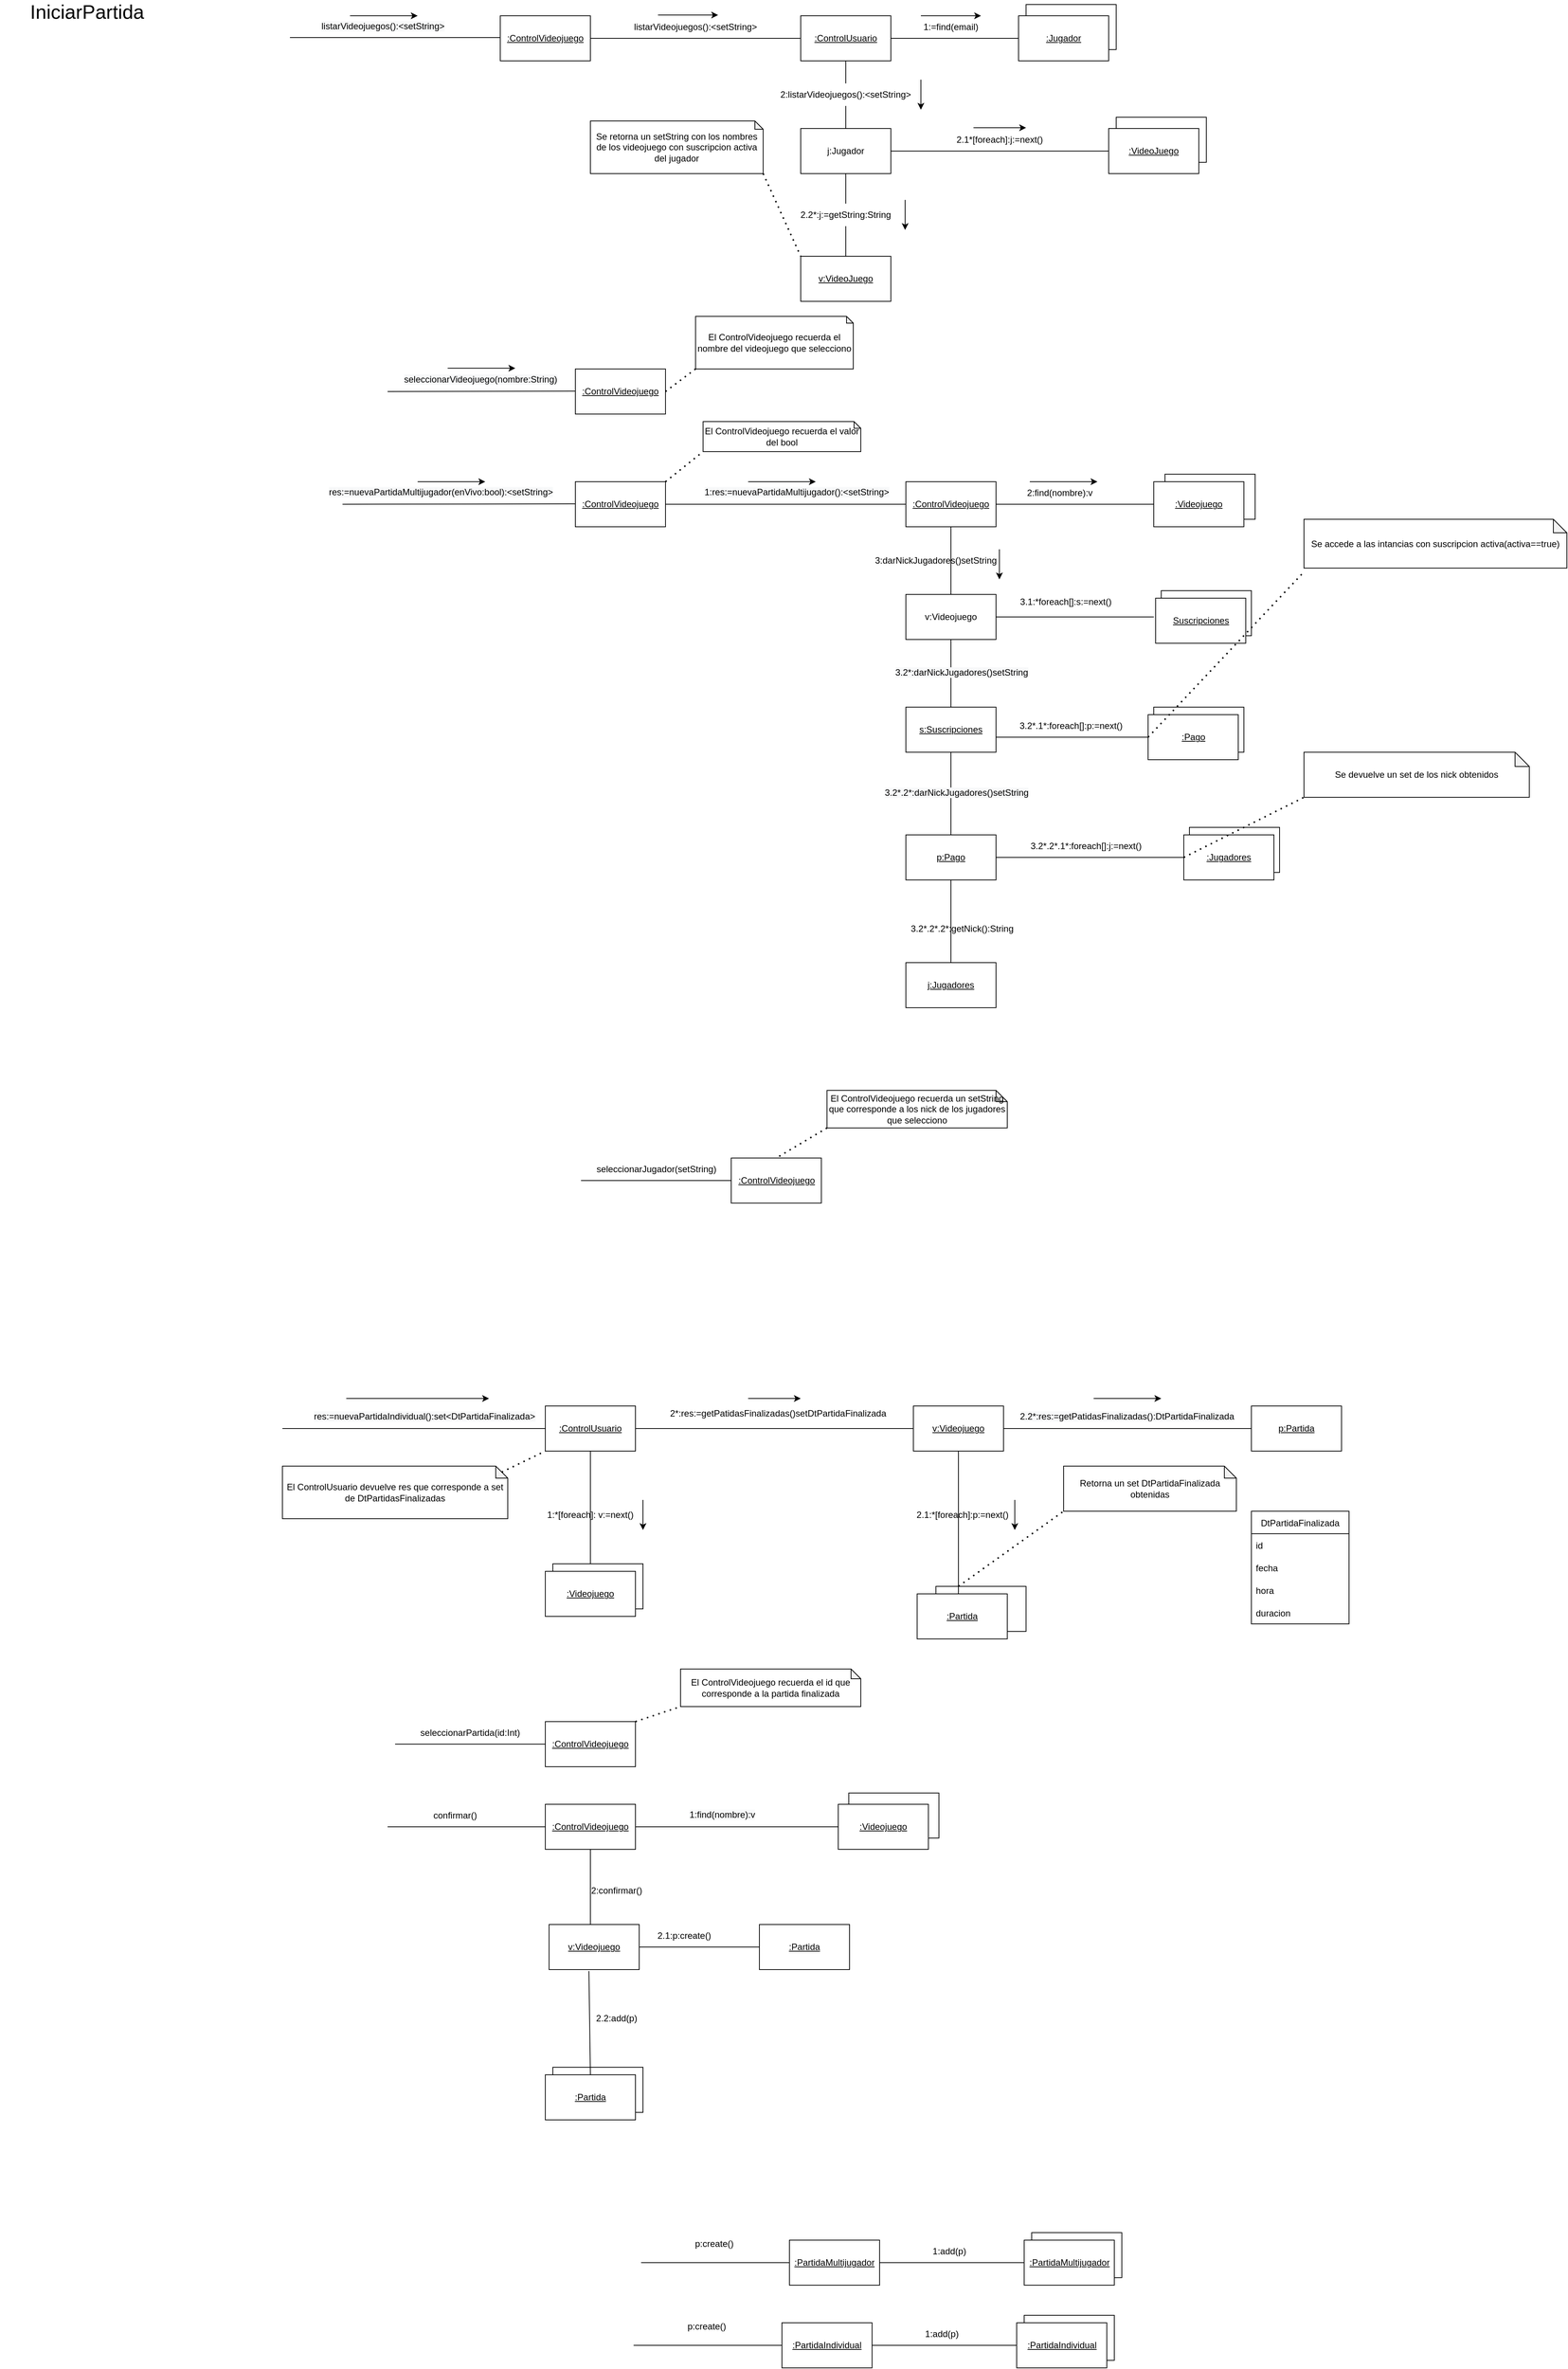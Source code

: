 <mxfile version="18.0.1" type="device"><diagram id="OtfDoVb4GbGmBOMdLBWS" name="Página-1"><mxGraphModel dx="1695" dy="545" grid="1" gridSize="10" guides="1" tooltips="1" connect="1" arrows="1" fold="1" page="1" pageScale="1" pageWidth="827" pageHeight="1169" math="0" shadow="0"><root><mxCell id="0"/><mxCell id="1" parent="0"/><mxCell id="mD3LH7rzBi5h8LY1vuVC-210" value="&lt;u&gt;Videojuego&lt;/u&gt;" style="rounded=0;whiteSpace=wrap;html=1;fontSize=12;" vertex="1" parent="1"><mxGeometry x="354" y="2405" width="120" height="60" as="geometry"/></mxCell><mxCell id="mD3LH7rzBi5h8LY1vuVC-167" value="" style="rounded=0;whiteSpace=wrap;html=1;fontSize=12;" vertex="1" parent="1"><mxGeometry x="770" y="805" width="120" height="60" as="geometry"/></mxCell><mxCell id="mD3LH7rzBi5h8LY1vuVC-164" value="&lt;u&gt;:Jugador&lt;/u&gt;" style="rounded=0;whiteSpace=wrap;html=1;" vertex="1" parent="1"><mxGeometry x="775" y="650" width="120" height="60" as="geometry"/></mxCell><mxCell id="mD3LH7rzBi5h8LY1vuVC-156" value="" style="rounded=0;whiteSpace=wrap;html=1;fontSize=12;" vertex="1" parent="1"><mxGeometry x="597.5" y="2990" width="120" height="60" as="geometry"/></mxCell><mxCell id="mD3LH7rzBi5h8LY1vuVC-147" value="" style="rounded=0;whiteSpace=wrap;html=1;fontSize=12;" vertex="1" parent="1"><mxGeometry x="-40" y="2770" width="120" height="60" as="geometry"/></mxCell><mxCell id="mD3LH7rzBi5h8LY1vuVC-105" value="" style="endArrow=none;html=1;rounded=0;fontSize=12;entryX=0.5;entryY=1;entryDx=0;entryDy=0;exitX=0.5;exitY=0;exitDx=0;exitDy=0;" edge="1" parent="1" source="mD3LH7rzBi5h8LY1vuVC-91"><mxGeometry width="50" height="50" relative="1" as="geometry"><mxPoint x="310" y="2110" as="sourcePoint"/><mxPoint x="10" y="1950" as="targetPoint"/></mxGeometry></mxCell><mxCell id="mD3LH7rzBi5h8LY1vuVC-104" value="" style="rounded=0;whiteSpace=wrap;html=1;fontSize=26;" vertex="1" parent="1"><mxGeometry x="-40" y="2100" width="120" height="60" as="geometry"/></mxCell><mxCell id="mD3LH7rzBi5h8LY1vuVC-97" value="" style="rounded=0;whiteSpace=wrap;html=1;fontSize=26;" vertex="1" parent="1"><mxGeometry x="470" y="2130" width="120" height="60" as="geometry"/></mxCell><mxCell id="mD3LH7rzBi5h8LY1vuVC-19" value="" style="rounded=0;whiteSpace=wrap;html=1;" vertex="1" parent="1"><mxGeometry x="710" y="175" width="120" height="60" as="geometry"/></mxCell><mxCell id="mD3LH7rzBi5h8LY1vuVC-1" value="&lt;u&gt;:ControlUsuario&lt;/u&gt;" style="rounded=0;whiteSpace=wrap;html=1;" vertex="1" parent="1"><mxGeometry x="290" y="40" width="120" height="60" as="geometry"/></mxCell><mxCell id="mD3LH7rzBi5h8LY1vuVC-2" value="" style="endArrow=none;html=1;rounded=0;entryX=0;entryY=0.5;entryDx=0;entryDy=0;" edge="1" parent="1" target="mD3LH7rzBi5h8LY1vuVC-1"><mxGeometry width="50" height="50" relative="1" as="geometry"><mxPoint x="10" y="70" as="sourcePoint"/><mxPoint x="390" y="160" as="targetPoint"/></mxGeometry></mxCell><mxCell id="mD3LH7rzBi5h8LY1vuVC-3" value="listarVideojuegos():&amp;lt;setString&amp;gt;" style="text;html=1;strokeColor=none;fillColor=none;align=center;verticalAlign=middle;whiteSpace=wrap;rounded=0;" vertex="1" parent="1"><mxGeometry x="20" y="40" width="260" height="30" as="geometry"/></mxCell><mxCell id="mD3LH7rzBi5h8LY1vuVC-4" value="" style="rounded=0;whiteSpace=wrap;html=1;" vertex="1" parent="1"><mxGeometry x="590" y="25" width="120" height="60" as="geometry"/></mxCell><mxCell id="mD3LH7rzBi5h8LY1vuVC-5" value="&lt;u&gt;:Jugador&lt;/u&gt;" style="rounded=0;whiteSpace=wrap;html=1;" vertex="1" parent="1"><mxGeometry x="580" y="40" width="120" height="60" as="geometry"/></mxCell><mxCell id="mD3LH7rzBi5h8LY1vuVC-6" value="" style="endArrow=none;html=1;rounded=0;entryX=0;entryY=0.5;entryDx=0;entryDy=0;exitX=1;exitY=0.5;exitDx=0;exitDy=0;" edge="1" parent="1" source="mD3LH7rzBi5h8LY1vuVC-1" target="mD3LH7rzBi5h8LY1vuVC-5"><mxGeometry width="50" height="50" relative="1" as="geometry"><mxPoint x="490" y="200" as="sourcePoint"/><mxPoint x="540" y="150" as="targetPoint"/></mxGeometry></mxCell><mxCell id="mD3LH7rzBi5h8LY1vuVC-7" value="1:=find(email)" style="text;html=1;strokeColor=none;fillColor=none;align=center;verticalAlign=middle;whiteSpace=wrap;rounded=0;" vertex="1" parent="1"><mxGeometry x="460" y="40" width="60" height="30" as="geometry"/></mxCell><mxCell id="mD3LH7rzBi5h8LY1vuVC-9" value="j:Jugador" style="rounded=0;whiteSpace=wrap;html=1;" vertex="1" parent="1"><mxGeometry x="290" y="190" width="120" height="60" as="geometry"/></mxCell><mxCell id="mD3LH7rzBi5h8LY1vuVC-11" value="&lt;u&gt;:VideoJuego&lt;/u&gt;" style="rounded=0;whiteSpace=wrap;html=1;" vertex="1" parent="1"><mxGeometry x="700" y="190" width="120" height="60" as="geometry"/></mxCell><mxCell id="mD3LH7rzBi5h8LY1vuVC-12" value="&lt;u&gt;v:VideoJuego&lt;/u&gt;" style="rounded=0;whiteSpace=wrap;html=1;" vertex="1" parent="1"><mxGeometry x="290" y="360" width="120" height="60" as="geometry"/></mxCell><mxCell id="mD3LH7rzBi5h8LY1vuVC-13" value="" style="endArrow=none;html=1;rounded=0;entryX=0.5;entryY=1;entryDx=0;entryDy=0;startArrow=none;" edge="1" parent="1" source="mD3LH7rzBi5h8LY1vuVC-14" target="mD3LH7rzBi5h8LY1vuVC-1"><mxGeometry width="50" height="50" relative="1" as="geometry"><mxPoint x="490" y="300" as="sourcePoint"/><mxPoint x="540" y="250" as="targetPoint"/></mxGeometry></mxCell><mxCell id="mD3LH7rzBi5h8LY1vuVC-14" value="2:listarVideojuegos():&amp;lt;setString&amp;gt;" style="text;html=1;strokeColor=none;fillColor=none;align=center;verticalAlign=middle;whiteSpace=wrap;rounded=0;" vertex="1" parent="1"><mxGeometry x="235" y="130" width="230" height="30" as="geometry"/></mxCell><mxCell id="mD3LH7rzBi5h8LY1vuVC-15" value="" style="endArrow=none;html=1;rounded=0;entryX=0.5;entryY=1;entryDx=0;entryDy=0;" edge="1" parent="1" source="mD3LH7rzBi5h8LY1vuVC-9" target="mD3LH7rzBi5h8LY1vuVC-14"><mxGeometry width="50" height="50" relative="1" as="geometry"><mxPoint x="350" y="190" as="sourcePoint"/><mxPoint x="350" y="100" as="targetPoint"/></mxGeometry></mxCell><mxCell id="mD3LH7rzBi5h8LY1vuVC-17" value="" style="endArrow=none;html=1;rounded=0;entryX=0;entryY=0.5;entryDx=0;entryDy=0;exitX=1;exitY=0.5;exitDx=0;exitDy=0;" edge="1" parent="1" source="mD3LH7rzBi5h8LY1vuVC-9" target="mD3LH7rzBi5h8LY1vuVC-11"><mxGeometry width="50" height="50" relative="1" as="geometry"><mxPoint x="490" y="390" as="sourcePoint"/><mxPoint x="540" y="340" as="targetPoint"/></mxGeometry></mxCell><mxCell id="mD3LH7rzBi5h8LY1vuVC-18" value="2.1*[foreach]:j:=next()" style="text;html=1;strokeColor=none;fillColor=none;align=center;verticalAlign=middle;whiteSpace=wrap;rounded=0;" vertex="1" parent="1"><mxGeometry x="470" y="190" width="170" height="30" as="geometry"/></mxCell><mxCell id="mD3LH7rzBi5h8LY1vuVC-20" value="" style="endArrow=none;html=1;rounded=0;entryX=0.5;entryY=1;entryDx=0;entryDy=0;exitX=0.5;exitY=0;exitDx=0;exitDy=0;startArrow=none;" edge="1" parent="1" source="mD3LH7rzBi5h8LY1vuVC-27" target="mD3LH7rzBi5h8LY1vuVC-9"><mxGeometry width="50" height="50" relative="1" as="geometry"><mxPoint x="490" y="290" as="sourcePoint"/><mxPoint x="540" y="240" as="targetPoint"/></mxGeometry></mxCell><mxCell id="mD3LH7rzBi5h8LY1vuVC-22" value="&lt;u&gt;:ControlVideojuego&lt;/u&gt;" style="rounded=0;whiteSpace=wrap;html=1;" vertex="1" parent="1"><mxGeometry x="-110" y="40" width="120" height="60" as="geometry"/></mxCell><mxCell id="mD3LH7rzBi5h8LY1vuVC-23" value="" style="endArrow=none;html=1;rounded=0;entryX=0;entryY=0.5;entryDx=0;entryDy=0;" edge="1" parent="1"><mxGeometry width="50" height="50" relative="1" as="geometry"><mxPoint x="-390" y="69" as="sourcePoint"/><mxPoint x="-110" y="69" as="targetPoint"/></mxGeometry></mxCell><mxCell id="mD3LH7rzBi5h8LY1vuVC-26" value="&lt;span style=&quot;color: rgb(0, 0, 0); font-family: Helvetica; font-size: 12px; font-style: normal; font-variant-ligatures: normal; font-variant-caps: normal; font-weight: 400; letter-spacing: normal; orphans: 2; text-align: center; text-indent: 0px; text-transform: none; widows: 2; word-spacing: 0px; -webkit-text-stroke-width: 0px; background-color: rgb(248, 249, 250); text-decoration-thickness: initial; text-decoration-style: initial; text-decoration-color: initial; float: none; display: inline !important;&quot;&gt;listarVideojuegos():&amp;lt;setString&amp;gt;&lt;/span&gt;" style="text;whiteSpace=wrap;html=1;" vertex="1" parent="1"><mxGeometry x="-350" y="40" width="190" height="30" as="geometry"/></mxCell><mxCell id="mD3LH7rzBi5h8LY1vuVC-27" value="2.2*:j:=getString:String" style="text;html=1;strokeColor=none;fillColor=none;align=center;verticalAlign=middle;whiteSpace=wrap;rounded=0;" vertex="1" parent="1"><mxGeometry x="320" y="290" width="60" height="30" as="geometry"/></mxCell><mxCell id="mD3LH7rzBi5h8LY1vuVC-29" value="" style="endArrow=none;html=1;rounded=0;entryX=0.5;entryY=1;entryDx=0;entryDy=0;exitX=0.5;exitY=0;exitDx=0;exitDy=0;" edge="1" parent="1" source="mD3LH7rzBi5h8LY1vuVC-12" target="mD3LH7rzBi5h8LY1vuVC-27"><mxGeometry width="50" height="50" relative="1" as="geometry"><mxPoint x="350" y="360" as="sourcePoint"/><mxPoint x="350" y="250" as="targetPoint"/></mxGeometry></mxCell><mxCell id="mD3LH7rzBi5h8LY1vuVC-31" value="&lt;u&gt;:ControlVideojuego&lt;/u&gt;" style="rounded=0;whiteSpace=wrap;html=1;" vertex="1" parent="1"><mxGeometry x="-10" y="510" width="120" height="60" as="geometry"/></mxCell><mxCell id="mD3LH7rzBi5h8LY1vuVC-33" value="" style="endArrow=none;html=1;rounded=0;" edge="1" parent="1"><mxGeometry width="50" height="50" relative="1" as="geometry"><mxPoint x="-260" y="540" as="sourcePoint"/><mxPoint x="-10" y="539.5" as="targetPoint"/></mxGeometry></mxCell><mxCell id="mD3LH7rzBi5h8LY1vuVC-35" value="&lt;span style=&quot;color: rgb(0, 0, 0); font-family: Helvetica; font-size: 12px; font-style: normal; font-variant-ligatures: normal; font-variant-caps: normal; font-weight: 400; letter-spacing: normal; orphans: 2; text-align: center; text-indent: 0px; text-transform: none; widows: 2; word-spacing: 0px; -webkit-text-stroke-width: 0px; background-color: rgb(248, 249, 250); text-decoration-thickness: initial; text-decoration-style: initial; text-decoration-color: initial; float: none; display: inline !important;&quot;&gt;seleccionarVideojuego(nombre:String)&lt;/span&gt;" style="text;whiteSpace=wrap;html=1;" vertex="1" parent="1"><mxGeometry x="-240" y="510" width="230" height="30" as="geometry"/></mxCell><mxCell id="mD3LH7rzBi5h8LY1vuVC-37" value="El ControlVideojuego recuerda el nombre del videojuego que selecciono" style="shape=note;whiteSpace=wrap;html=1;backgroundOutline=1;darkOpacity=0.05;size=9;" vertex="1" parent="1"><mxGeometry x="150" y="440" width="210" height="70" as="geometry"/></mxCell><mxCell id="mD3LH7rzBi5h8LY1vuVC-38" value="" style="endArrow=none;dashed=1;html=1;dashPattern=1 3;strokeWidth=2;rounded=0;entryX=0;entryY=1;entryDx=0;entryDy=0;entryPerimeter=0;exitX=1;exitY=0.5;exitDx=0;exitDy=0;" edge="1" parent="1" source="mD3LH7rzBi5h8LY1vuVC-31" target="mD3LH7rzBi5h8LY1vuVC-37"><mxGeometry width="50" height="50" relative="1" as="geometry"><mxPoint x="-30" y="420" as="sourcePoint"/><mxPoint x="20" y="370" as="targetPoint"/></mxGeometry></mxCell><mxCell id="mD3LH7rzBi5h8LY1vuVC-39" value="Se retorna un setString con los nombres de los videojuego con suscripcion activa del jugador" style="shape=note;whiteSpace=wrap;html=1;backgroundOutline=1;darkOpacity=0.05;size=11;" vertex="1" parent="1"><mxGeometry x="10" y="180" width="230" height="70" as="geometry"/></mxCell><mxCell id="mD3LH7rzBi5h8LY1vuVC-40" value="" style="endArrow=none;dashed=1;html=1;dashPattern=1 3;strokeWidth=2;rounded=0;entryX=0;entryY=0;entryDx=0;entryDy=0;exitX=1;exitY=1;exitDx=0;exitDy=0;exitPerimeter=0;" edge="1" parent="1" source="mD3LH7rzBi5h8LY1vuVC-39" target="mD3LH7rzBi5h8LY1vuVC-12"><mxGeometry width="50" height="50" relative="1" as="geometry"><mxPoint x="420" y="160" as="sourcePoint"/><mxPoint x="470" y="110" as="targetPoint"/></mxGeometry></mxCell><mxCell id="mD3LH7rzBi5h8LY1vuVC-41" value="&lt;u&gt;:ControlVideojuego&lt;/u&gt;" style="rounded=0;whiteSpace=wrap;html=1;" vertex="1" parent="1"><mxGeometry x="-10" y="660" width="120" height="60" as="geometry"/></mxCell><mxCell id="mD3LH7rzBi5h8LY1vuVC-42" value="" style="endArrow=none;html=1;rounded=0;" edge="1" parent="1"><mxGeometry width="50" height="50" relative="1" as="geometry"><mxPoint x="-320" y="690" as="sourcePoint"/><mxPoint x="-10" y="689.5" as="targetPoint"/></mxGeometry></mxCell><mxCell id="mD3LH7rzBi5h8LY1vuVC-43" value="&lt;span style=&quot;color: rgb(0, 0, 0); font-family: Helvetica; font-size: 12px; font-style: normal; font-variant-ligatures: normal; font-variant-caps: normal; font-weight: 400; letter-spacing: normal; orphans: 2; text-align: center; text-indent: 0px; text-transform: none; widows: 2; word-spacing: 0px; -webkit-text-stroke-width: 0px; background-color: rgb(248, 249, 250); text-decoration-thickness: initial; text-decoration-style: initial; text-decoration-color: initial; float: none; display: inline !important;&quot;&gt;res:=nuevaPartidaMultijugador(enVivo:bool):&amp;lt;setString&amp;gt;&lt;/span&gt;" style="text;whiteSpace=wrap;html=1;" vertex="1" parent="1"><mxGeometry x="-340" y="660" width="340" height="30" as="geometry"/></mxCell><mxCell id="mD3LH7rzBi5h8LY1vuVC-45" value="El ControlVideojuego recuerda el valor del bool" style="shape=note;whiteSpace=wrap;html=1;backgroundOutline=1;darkOpacity=0.05;size=9;" vertex="1" parent="1"><mxGeometry x="160" y="580" width="210" height="40" as="geometry"/></mxCell><mxCell id="mD3LH7rzBi5h8LY1vuVC-46" value="" style="endArrow=none;dashed=1;html=1;dashPattern=1 3;strokeWidth=2;rounded=0;exitX=1;exitY=0;exitDx=0;exitDy=0;entryX=0;entryY=1;entryDx=0;entryDy=0;entryPerimeter=0;" edge="1" parent="1" source="mD3LH7rzBi5h8LY1vuVC-41" target="mD3LH7rzBi5h8LY1vuVC-45"><mxGeometry width="50" height="50" relative="1" as="geometry"><mxPoint x="140" y="570" as="sourcePoint"/><mxPoint x="190" y="520" as="targetPoint"/></mxGeometry></mxCell><mxCell id="mD3LH7rzBi5h8LY1vuVC-47" value="&lt;u&gt;:ControlVideojuego&lt;/u&gt;" style="rounded=0;whiteSpace=wrap;html=1;" vertex="1" parent="1"><mxGeometry x="430" y="660" width="120" height="60" as="geometry"/></mxCell><mxCell id="mD3LH7rzBi5h8LY1vuVC-48" value="" style="endArrow=none;html=1;rounded=0;exitX=1;exitY=0.5;exitDx=0;exitDy=0;entryX=0;entryY=0.5;entryDx=0;entryDy=0;" edge="1" parent="1" source="mD3LH7rzBi5h8LY1vuVC-41" target="mD3LH7rzBi5h8LY1vuVC-47"><mxGeometry width="50" height="50" relative="1" as="geometry"><mxPoint x="240" y="770" as="sourcePoint"/><mxPoint x="290" y="720" as="targetPoint"/></mxGeometry></mxCell><mxCell id="mD3LH7rzBi5h8LY1vuVC-49" value="&lt;span style=&quot;color: rgb(0, 0, 0); font-family: Helvetica; font-size: 12px; font-style: normal; font-variant-ligatures: normal; font-variant-caps: normal; font-weight: 400; letter-spacing: normal; orphans: 2; text-align: center; text-indent: 0px; text-transform: none; widows: 2; word-spacing: 0px; -webkit-text-stroke-width: 0px; background-color: rgb(248, 249, 250); text-decoration-thickness: initial; text-decoration-style: initial; text-decoration-color: initial; float: none; display: inline !important;&quot;&gt;1:res:=nuevaPartidaMultijugador():&amp;lt;setString&amp;gt;&lt;/span&gt;" style="text;whiteSpace=wrap;html=1;" vertex="1" parent="1"><mxGeometry x="160" y="660" width="300" height="30" as="geometry"/></mxCell><mxCell id="mD3LH7rzBi5h8LY1vuVC-52" value="&lt;u&gt;:Videojuego&lt;/u&gt;" style="rounded=0;whiteSpace=wrap;html=1;" vertex="1" parent="1"><mxGeometry x="760" y="660" width="120" height="60" as="geometry"/></mxCell><mxCell id="mD3LH7rzBi5h8LY1vuVC-54" value="" style="endArrow=none;html=1;rounded=0;exitX=1;exitY=0.5;exitDx=0;exitDy=0;entryX=0;entryY=0.5;entryDx=0;entryDy=0;" edge="1" parent="1" source="mD3LH7rzBi5h8LY1vuVC-47" target="mD3LH7rzBi5h8LY1vuVC-52"><mxGeometry width="50" height="50" relative="1" as="geometry"><mxPoint x="600" y="470" as="sourcePoint"/><mxPoint x="650" y="420" as="targetPoint"/></mxGeometry></mxCell><mxCell id="mD3LH7rzBi5h8LY1vuVC-55" value="2:find(nombre):v" style="text;html=1;strokeColor=none;fillColor=none;align=center;verticalAlign=middle;whiteSpace=wrap;rounded=0;" vertex="1" parent="1"><mxGeometry x="570" y="660" width="130" height="30" as="geometry"/></mxCell><mxCell id="mD3LH7rzBi5h8LY1vuVC-69" value="" style="endArrow=classic;html=1;rounded=0;" edge="1" parent="1"><mxGeometry width="50" height="50" relative="1" as="geometry"><mxPoint x="450" y="40" as="sourcePoint"/><mxPoint x="530" y="40" as="targetPoint"/></mxGeometry></mxCell><mxCell id="mD3LH7rzBi5h8LY1vuVC-70" value="" style="endArrow=classic;html=1;rounded=0;" edge="1" parent="1"><mxGeometry width="50" height="50" relative="1" as="geometry"><mxPoint x="100" y="39" as="sourcePoint"/><mxPoint x="180" y="39" as="targetPoint"/></mxGeometry></mxCell><mxCell id="mD3LH7rzBi5h8LY1vuVC-73" value="" style="endArrow=classic;html=1;rounded=0;" edge="1" parent="1"><mxGeometry width="50" height="50" relative="1" as="geometry"><mxPoint x="520" y="189" as="sourcePoint"/><mxPoint x="590" y="189" as="targetPoint"/><Array as="points"><mxPoint x="560" y="189"/></Array></mxGeometry></mxCell><mxCell id="mD3LH7rzBi5h8LY1vuVC-74" value="" style="endArrow=classic;html=1;rounded=0;" edge="1" parent="1"><mxGeometry width="50" height="50" relative="1" as="geometry"><mxPoint x="450" y="125" as="sourcePoint"/><mxPoint x="450" y="165" as="targetPoint"/></mxGeometry></mxCell><mxCell id="mD3LH7rzBi5h8LY1vuVC-75" value="" style="endArrow=classic;html=1;rounded=0;" edge="1" parent="1"><mxGeometry width="50" height="50" relative="1" as="geometry"><mxPoint x="429" y="285" as="sourcePoint"/><mxPoint x="429" y="325" as="targetPoint"/></mxGeometry></mxCell><mxCell id="mD3LH7rzBi5h8LY1vuVC-76" value="" style="endArrow=classic;html=1;rounded=0;" edge="1" parent="1"><mxGeometry width="50" height="50" relative="1" as="geometry"><mxPoint x="-180" y="509" as="sourcePoint"/><mxPoint x="-90" y="509" as="targetPoint"/></mxGeometry></mxCell><mxCell id="mD3LH7rzBi5h8LY1vuVC-77" value="" style="endArrow=classic;html=1;rounded=0;" edge="1" parent="1"><mxGeometry width="50" height="50" relative="1" as="geometry"><mxPoint x="-310" y="40" as="sourcePoint"/><mxPoint x="-220" y="40" as="targetPoint"/></mxGeometry></mxCell><mxCell id="mD3LH7rzBi5h8LY1vuVC-78" value="" style="endArrow=classic;html=1;rounded=0;" edge="1" parent="1"><mxGeometry width="50" height="50" relative="1" as="geometry"><mxPoint x="-220" y="660" as="sourcePoint"/><mxPoint x="-130" y="660" as="targetPoint"/></mxGeometry></mxCell><mxCell id="mD3LH7rzBi5h8LY1vuVC-79" value="" style="endArrow=classic;html=1;rounded=0;" edge="1" parent="1"><mxGeometry width="50" height="50" relative="1" as="geometry"><mxPoint x="220" y="660" as="sourcePoint"/><mxPoint x="310" y="660" as="targetPoint"/></mxGeometry></mxCell><mxCell id="mD3LH7rzBi5h8LY1vuVC-80" value="" style="endArrow=classic;html=1;rounded=0;" edge="1" parent="1"><mxGeometry width="50" height="50" relative="1" as="geometry"><mxPoint x="595" y="660" as="sourcePoint"/><mxPoint x="685" y="660" as="targetPoint"/></mxGeometry></mxCell><mxCell id="mD3LH7rzBi5h8LY1vuVC-81" value="" style="endArrow=classic;html=1;rounded=0;" edge="1" parent="1"><mxGeometry width="50" height="50" relative="1" as="geometry"><mxPoint x="554.52" y="750" as="sourcePoint"/><mxPoint x="554.52" y="790" as="targetPoint"/></mxGeometry></mxCell><mxCell id="mD3LH7rzBi5h8LY1vuVC-83" value="&lt;u&gt;:ControlVideojuego&lt;/u&gt;" style="rounded=0;whiteSpace=wrap;html=1;" vertex="1" parent="1"><mxGeometry x="197.5" y="1560" width="120" height="60" as="geometry"/></mxCell><mxCell id="mD3LH7rzBi5h8LY1vuVC-84" value="" style="endArrow=none;html=1;rounded=0;entryX=0;entryY=0.5;entryDx=0;entryDy=0;" edge="1" parent="1" target="mD3LH7rzBi5h8LY1vuVC-83"><mxGeometry width="50" height="50" relative="1" as="geometry"><mxPoint x="-2.5" y="1590" as="sourcePoint"/><mxPoint x="257.5" y="1440" as="targetPoint"/></mxGeometry></mxCell><mxCell id="mD3LH7rzBi5h8LY1vuVC-85" value="seleccionarJugador(setString)" style="text;html=1;strokeColor=none;fillColor=none;align=center;verticalAlign=middle;whiteSpace=wrap;rounded=0;" vertex="1" parent="1"><mxGeometry x="67.5" y="1560" width="60" height="30" as="geometry"/></mxCell><mxCell id="mD3LH7rzBi5h8LY1vuVC-87" value="El ControlVideojuego recuerda un setString que corresponde a los nick de los jugadores que selecciono" style="shape=note;whiteSpace=wrap;html=1;backgroundOutline=1;darkOpacity=0.05;size=15;" vertex="1" parent="1"><mxGeometry x="325" y="1470" width="240" height="50" as="geometry"/></mxCell><mxCell id="mD3LH7rzBi5h8LY1vuVC-88" value="" style="endArrow=none;dashed=1;html=1;dashPattern=1 3;strokeWidth=2;rounded=0;exitX=0;exitY=1;exitDx=0;exitDy=0;exitPerimeter=0;entryX=0.5;entryY=0;entryDx=0;entryDy=0;" edge="1" parent="1" source="mD3LH7rzBi5h8LY1vuVC-87" target="mD3LH7rzBi5h8LY1vuVC-83"><mxGeometry width="50" height="50" relative="1" as="geometry"><mxPoint x="397.5" y="1470" as="sourcePoint"/><mxPoint x="447.5" y="1420" as="targetPoint"/></mxGeometry></mxCell><mxCell id="mD3LH7rzBi5h8LY1vuVC-89" value="&lt;blockquote style=&quot;margin: 0 0 0 40px; border: none; padding: 0px;&quot;&gt;&lt;font style=&quot;font-size: 26px;&quot;&gt;IniciarPartida&lt;/font&gt;&lt;/blockquote&gt;" style="text;html=1;strokeColor=none;fillColor=none;align=center;verticalAlign=middle;whiteSpace=wrap;rounded=0;" vertex="1" parent="1"><mxGeometry x="-710" y="20" width="60" height="30" as="geometry"/></mxCell><mxCell id="mD3LH7rzBi5h8LY1vuVC-91" value="&lt;u&gt;:Videojuego&lt;/u&gt;" style="rounded=0;whiteSpace=wrap;html=1;" vertex="1" parent="1"><mxGeometry x="-50" y="2110" width="120" height="60" as="geometry"/></mxCell><mxCell id="mD3LH7rzBi5h8LY1vuVC-92" value="&lt;u&gt;:ControlUsuario&lt;/u&gt;" style="rounded=0;whiteSpace=wrap;html=1;" vertex="1" parent="1"><mxGeometry x="-50" y="1890" width="120" height="60" as="geometry"/></mxCell><mxCell id="mD3LH7rzBi5h8LY1vuVC-94" value="&lt;u&gt;v:Videojuego&lt;/u&gt;" style="rounded=0;whiteSpace=wrap;html=1;" vertex="1" parent="1"><mxGeometry x="440" y="1890" width="120" height="60" as="geometry"/></mxCell><mxCell id="mD3LH7rzBi5h8LY1vuVC-95" value="&lt;u&gt;p:Partida&lt;/u&gt;" style="rounded=0;whiteSpace=wrap;html=1;" vertex="1" parent="1"><mxGeometry x="890" y="1890" width="120" height="60" as="geometry"/></mxCell><mxCell id="mD3LH7rzBi5h8LY1vuVC-96" value="&lt;u&gt;:Partida&lt;/u&gt;" style="rounded=0;whiteSpace=wrap;html=1;" vertex="1" parent="1"><mxGeometry x="445" y="2140" width="120" height="60" as="geometry"/></mxCell><mxCell id="mD3LH7rzBi5h8LY1vuVC-98" value="" style="endArrow=none;html=1;rounded=0;fontSize=26;entryX=0;entryY=0.5;entryDx=0;entryDy=0;" edge="1" parent="1" target="mD3LH7rzBi5h8LY1vuVC-94"><mxGeometry width="50" height="50" relative="1" as="geometry"><mxPoint x="70" y="1920" as="sourcePoint"/><mxPoint x="260" y="1920" as="targetPoint"/></mxGeometry></mxCell><mxCell id="mD3LH7rzBi5h8LY1vuVC-99" value="&lt;font style=&quot;font-size: 12px;&quot;&gt;2*:res:=getPatidasFinalizadas()setDtPartidaFinalizada&lt;/font&gt;" style="text;html=1;strokeColor=none;fillColor=none;align=center;verticalAlign=middle;whiteSpace=wrap;rounded=0;fontSize=26;" vertex="1" parent="1"><mxGeometry x="230" y="1880" width="60" height="30" as="geometry"/></mxCell><mxCell id="mD3LH7rzBi5h8LY1vuVC-102" value="" style="endArrow=none;html=1;rounded=0;fontSize=12;entryX=0;entryY=0.5;entryDx=0;entryDy=0;" edge="1" parent="1" source="mD3LH7rzBi5h8LY1vuVC-94" target="mD3LH7rzBi5h8LY1vuVC-95"><mxGeometry width="50" height="50" relative="1" as="geometry"><mxPoint x="640" y="2010" as="sourcePoint"/><mxPoint x="690" y="1960" as="targetPoint"/></mxGeometry></mxCell><mxCell id="mD3LH7rzBi5h8LY1vuVC-103" value="&lt;span style=&quot;color: rgb(0, 0, 0); font-family: Helvetica; font-size: 12px; font-style: normal; font-variant-ligatures: normal; font-variant-caps: normal; font-weight: 400; letter-spacing: normal; orphans: 2; text-align: center; text-indent: 0px; text-transform: none; widows: 2; word-spacing: 0px; -webkit-text-stroke-width: 0px; background-color: rgb(248, 249, 250); text-decoration-thickness: initial; text-decoration-style: initial; text-decoration-color: initial; float: none; display: inline !important;&quot;&gt;2.2*:res:=getPatidasFinalizadas():DtPartidaFinalizada&lt;/span&gt;" style="text;whiteSpace=wrap;html=1;fontSize=12;" vertex="1" parent="1"><mxGeometry x="580" y="1890" width="270" height="30" as="geometry"/></mxCell><mxCell id="mD3LH7rzBi5h8LY1vuVC-107" value="2.1:*[foreach]:p:=next()" style="text;html=1;strokeColor=none;fillColor=none;align=center;verticalAlign=middle;whiteSpace=wrap;rounded=0;fontSize=12;" vertex="1" parent="1"><mxGeometry x="432.5" y="2020" width="145" height="30" as="geometry"/></mxCell><mxCell id="mD3LH7rzBi5h8LY1vuVC-109" value="" style="endArrow=none;html=1;rounded=0;fontSize=12;entryX=0.5;entryY=1;entryDx=0;entryDy=0;" edge="1" parent="1" target="mD3LH7rzBi5h8LY1vuVC-94"><mxGeometry width="50" height="50" relative="1" as="geometry"><mxPoint x="500" y="2140" as="sourcePoint"/><mxPoint x="360" y="2060" as="targetPoint"/></mxGeometry></mxCell><mxCell id="mD3LH7rzBi5h8LY1vuVC-114" value="" style="endArrow=none;html=1;rounded=0;fontSize=12;entryX=0;entryY=0.5;entryDx=0;entryDy=0;" edge="1" parent="1" target="mD3LH7rzBi5h8LY1vuVC-92"><mxGeometry width="50" height="50" relative="1" as="geometry"><mxPoint x="-400" y="1920" as="sourcePoint"/><mxPoint x="-490" y="1950" as="targetPoint"/></mxGeometry></mxCell><mxCell id="mD3LH7rzBi5h8LY1vuVC-115" value="&lt;span style=&quot;color: rgb(0, 0, 0); font-family: Helvetica; font-size: 12px; font-style: normal; font-variant-ligatures: normal; font-variant-caps: normal; font-weight: 400; letter-spacing: normal; orphans: 2; text-align: center; text-indent: 0px; text-transform: none; widows: 2; word-spacing: 0px; -webkit-text-stroke-width: 0px; background-color: rgb(248, 249, 250); text-decoration-thickness: initial; text-decoration-style: initial; text-decoration-color: initial; float: none; display: inline !important;&quot;&gt;res:=nuevaPartidaIndividual():set&amp;lt;DtPartidaFinalizada&amp;gt;&lt;/span&gt;" style="text;whiteSpace=wrap;html=1;fontSize=12;" vertex="1" parent="1"><mxGeometry x="-360" y="1890" width="290" height="30" as="geometry"/></mxCell><mxCell id="mD3LH7rzBi5h8LY1vuVC-116" value="El ControlUsuario devuelve res que corresponde a set de DtPartidasFinalizadas" style="shape=note;whiteSpace=wrap;html=1;backgroundOutline=1;darkOpacity=0.05;fontSize=12;size=16;" vertex="1" parent="1"><mxGeometry x="-400" y="1970" width="300" height="70" as="geometry"/></mxCell><mxCell id="mD3LH7rzBi5h8LY1vuVC-117" value="DtPartidaFinalizada" style="swimlane;fontStyle=0;childLayout=stackLayout;horizontal=1;startSize=30;horizontalStack=0;resizeParent=1;resizeParentMax=0;resizeLast=0;collapsible=1;marginBottom=0;fontSize=12;" vertex="1" parent="1"><mxGeometry x="890" y="2030" width="130" height="150" as="geometry"/></mxCell><mxCell id="mD3LH7rzBi5h8LY1vuVC-118" value="id" style="text;strokeColor=none;fillColor=none;align=left;verticalAlign=middle;spacingLeft=4;spacingRight=4;overflow=hidden;points=[[0,0.5],[1,0.5]];portConstraint=eastwest;rotatable=0;fontSize=12;" vertex="1" parent="mD3LH7rzBi5h8LY1vuVC-117"><mxGeometry y="30" width="130" height="30" as="geometry"/></mxCell><mxCell id="mD3LH7rzBi5h8LY1vuVC-119" value="fecha" style="text;strokeColor=none;fillColor=none;align=left;verticalAlign=middle;spacingLeft=4;spacingRight=4;overflow=hidden;points=[[0,0.5],[1,0.5]];portConstraint=eastwest;rotatable=0;fontSize=12;" vertex="1" parent="mD3LH7rzBi5h8LY1vuVC-117"><mxGeometry y="60" width="130" height="30" as="geometry"/></mxCell><mxCell id="mD3LH7rzBi5h8LY1vuVC-120" value="hora" style="text;strokeColor=none;fillColor=none;align=left;verticalAlign=middle;spacingLeft=4;spacingRight=4;overflow=hidden;points=[[0,0.5],[1,0.5]];portConstraint=eastwest;rotatable=0;fontSize=12;" vertex="1" parent="mD3LH7rzBi5h8LY1vuVC-117"><mxGeometry y="90" width="130" height="30" as="geometry"/></mxCell><mxCell id="mD3LH7rzBi5h8LY1vuVC-121" value="duracion" style="text;strokeColor=none;fillColor=none;align=left;verticalAlign=middle;spacingLeft=4;spacingRight=4;overflow=hidden;points=[[0,0.5],[1,0.5]];portConstraint=eastwest;rotatable=0;fontSize=12;" vertex="1" parent="mD3LH7rzBi5h8LY1vuVC-117"><mxGeometry y="120" width="130" height="30" as="geometry"/></mxCell><mxCell id="mD3LH7rzBi5h8LY1vuVC-126" value="" style="endArrow=none;dashed=1;html=1;dashPattern=1 3;strokeWidth=2;rounded=0;fontSize=12;exitX=0;exitY=0;exitDx=292;exitDy=8;exitPerimeter=0;entryX=0;entryY=1;entryDx=0;entryDy=0;" edge="1" parent="1" source="mD3LH7rzBi5h8LY1vuVC-116" target="mD3LH7rzBi5h8LY1vuVC-92"><mxGeometry width="50" height="50" relative="1" as="geometry"><mxPoint x="-70" y="1960" as="sourcePoint"/><mxPoint x="-20" y="1910" as="targetPoint"/></mxGeometry></mxCell><mxCell id="mD3LH7rzBi5h8LY1vuVC-127" value="" style="endArrow=classic;html=1;rounded=0;fontSize=12;" edge="1" parent="1"><mxGeometry width="50" height="50" relative="1" as="geometry"><mxPoint x="-315" y="1880" as="sourcePoint"/><mxPoint x="-125" y="1880" as="targetPoint"/><Array as="points"/></mxGeometry></mxCell><mxCell id="mD3LH7rzBi5h8LY1vuVC-128" value="" style="endArrow=classic;html=1;rounded=0;fontSize=12;" edge="1" parent="1"><mxGeometry width="50" height="50" relative="1" as="geometry"><mxPoint x="220" y="1880" as="sourcePoint"/><mxPoint x="290" y="1880" as="targetPoint"/></mxGeometry></mxCell><mxCell id="mD3LH7rzBi5h8LY1vuVC-129" value="" style="endArrow=classic;html=1;rounded=0;fontSize=12;" edge="1" parent="1"><mxGeometry width="50" height="50" relative="1" as="geometry"><mxPoint x="680" y="1880" as="sourcePoint"/><mxPoint x="770" y="1880" as="targetPoint"/></mxGeometry></mxCell><mxCell id="mD3LH7rzBi5h8LY1vuVC-106" value="1:*[foreach]: v:=next()" style="text;html=1;strokeColor=none;fillColor=none;align=center;verticalAlign=middle;whiteSpace=wrap;rounded=0;fontSize=12;" vertex="1" parent="1"><mxGeometry x="-60" y="2020" width="140" height="30" as="geometry"/></mxCell><mxCell id="mD3LH7rzBi5h8LY1vuVC-132" value="" style="endArrow=classic;html=1;rounded=0;fontSize=12;" edge="1" parent="1"><mxGeometry width="50" height="50" relative="1" as="geometry"><mxPoint x="80" y="2015" as="sourcePoint"/><mxPoint x="80" y="2055" as="targetPoint"/><Array as="points"><mxPoint x="80" y="2035"/></Array></mxGeometry></mxCell><mxCell id="mD3LH7rzBi5h8LY1vuVC-133" value="" style="endArrow=classic;html=1;rounded=0;fontSize=12;" edge="1" parent="1"><mxGeometry width="50" height="50" relative="1" as="geometry"><mxPoint x="575" y="2015" as="sourcePoint"/><mxPoint x="575" y="2055" as="targetPoint"/><Array as="points"><mxPoint x="575" y="2035"/></Array></mxGeometry></mxCell><mxCell id="mD3LH7rzBi5h8LY1vuVC-134" value="&lt;u&gt;:ControlVideojuego&lt;/u&gt;" style="rounded=0;whiteSpace=wrap;html=1;" vertex="1" parent="1"><mxGeometry x="-50" y="2310" width="120" height="60" as="geometry"/></mxCell><mxCell id="mD3LH7rzBi5h8LY1vuVC-135" value="" style="endArrow=none;html=1;rounded=0;fontSize=12;entryX=0;entryY=0.5;entryDx=0;entryDy=0;" edge="1" parent="1" target="mD3LH7rzBi5h8LY1vuVC-134"><mxGeometry width="50" height="50" relative="1" as="geometry"><mxPoint x="-250" y="2340" as="sourcePoint"/><mxPoint x="-20" y="2150" as="targetPoint"/></mxGeometry></mxCell><mxCell id="mD3LH7rzBi5h8LY1vuVC-136" value="seleccionarPartida(id:Int)" style="text;html=1;strokeColor=none;fillColor=none;align=center;verticalAlign=middle;whiteSpace=wrap;rounded=0;fontSize=12;" vertex="1" parent="1"><mxGeometry x="-180" y="2310" width="60" height="30" as="geometry"/></mxCell><mxCell id="mD3LH7rzBi5h8LY1vuVC-138" value="El ControlVideojuego recuerda el id que corresponde a la partida finalizada" style="shape=note;whiteSpace=wrap;html=1;backgroundOutline=1;darkOpacity=0.05;fontSize=12;size=13;" vertex="1" parent="1"><mxGeometry x="130" y="2240" width="240" height="50" as="geometry"/></mxCell><mxCell id="mD3LH7rzBi5h8LY1vuVC-139" value="" style="endArrow=none;dashed=1;html=1;dashPattern=1 3;strokeWidth=2;rounded=0;fontSize=12;exitX=1;exitY=0;exitDx=0;exitDy=0;entryX=0;entryY=1;entryDx=0;entryDy=0;entryPerimeter=0;" edge="1" parent="1" source="mD3LH7rzBi5h8LY1vuVC-134" target="mD3LH7rzBi5h8LY1vuVC-138"><mxGeometry width="50" height="50" relative="1" as="geometry"><mxPoint x="40" y="2190" as="sourcePoint"/><mxPoint x="90" y="2140" as="targetPoint"/></mxGeometry></mxCell><mxCell id="mD3LH7rzBi5h8LY1vuVC-140" value="&lt;u&gt;:ControlVideojuego&lt;/u&gt;" style="rounded=0;whiteSpace=wrap;html=1;" vertex="1" parent="1"><mxGeometry x="-50" y="2420" width="120" height="60" as="geometry"/></mxCell><mxCell id="mD3LH7rzBi5h8LY1vuVC-141" value="" style="endArrow=none;html=1;rounded=0;fontSize=12;exitX=0;exitY=0.5;exitDx=0;exitDy=0;" edge="1" parent="1" source="mD3LH7rzBi5h8LY1vuVC-140"><mxGeometry width="50" height="50" relative="1" as="geometry"><mxPoint x="40" y="2350" as="sourcePoint"/><mxPoint x="-260" y="2450" as="targetPoint"/></mxGeometry></mxCell><mxCell id="mD3LH7rzBi5h8LY1vuVC-142" value="confirmar()" style="text;html=1;strokeColor=none;fillColor=none;align=center;verticalAlign=middle;whiteSpace=wrap;rounded=0;fontSize=12;" vertex="1" parent="1"><mxGeometry x="-200" y="2420" width="60" height="30" as="geometry"/></mxCell><mxCell id="mD3LH7rzBi5h8LY1vuVC-144" value="" style="endArrow=none;html=1;rounded=0;fontSize=12;exitX=1;exitY=0.5;exitDx=0;exitDy=0;entryX=0;entryY=0.5;entryDx=0;entryDy=0;" edge="1" parent="1" source="mD3LH7rzBi5h8LY1vuVC-140"><mxGeometry width="50" height="50" relative="1" as="geometry"><mxPoint x="190" y="2440" as="sourcePoint"/><mxPoint x="340" y="2450" as="targetPoint"/></mxGeometry></mxCell><mxCell id="mD3LH7rzBi5h8LY1vuVC-146" value="&lt;u&gt;:Partida&lt;/u&gt;" style="rounded=0;whiteSpace=wrap;html=1;fontSize=12;" vertex="1" parent="1"><mxGeometry x="-50" y="2780" width="120" height="60" as="geometry"/></mxCell><mxCell id="mD3LH7rzBi5h8LY1vuVC-148" value="" style="endArrow=none;html=1;rounded=0;fontSize=12;entryX=0.442;entryY=1.033;entryDx=0;entryDy=0;exitX=0.5;exitY=0;exitDx=0;exitDy=0;entryPerimeter=0;" edge="1" parent="1" source="mD3LH7rzBi5h8LY1vuVC-146" target="mD3LH7rzBi5h8LY1vuVC-149"><mxGeometry width="50" height="50" relative="1" as="geometry"><mxPoint x="-195" y="2700" as="sourcePoint"/><mxPoint x="-145" y="2650" as="targetPoint"/></mxGeometry></mxCell><mxCell id="mD3LH7rzBi5h8LY1vuVC-149" value="&lt;u&gt;v:Videojuego&lt;/u&gt;" style="rounded=0;whiteSpace=wrap;html=1;fontSize=12;" vertex="1" parent="1"><mxGeometry x="-45" y="2580" width="120" height="60" as="geometry"/></mxCell><mxCell id="mD3LH7rzBi5h8LY1vuVC-150" value="2.2:add(p)" style="text;html=1;strokeColor=none;fillColor=none;align=center;verticalAlign=middle;whiteSpace=wrap;rounded=0;fontSize=12;" vertex="1" parent="1"><mxGeometry x="15" y="2690" width="60" height="30" as="geometry"/></mxCell><mxCell id="mD3LH7rzBi5h8LY1vuVC-151" value="&lt;u&gt;:Partida&lt;/u&gt;" style="rounded=0;whiteSpace=wrap;html=1;fontSize=12;" vertex="1" parent="1"><mxGeometry x="235" y="2580" width="120" height="60" as="geometry"/></mxCell><mxCell id="mD3LH7rzBi5h8LY1vuVC-152" value="" style="endArrow=none;html=1;rounded=0;fontSize=12;entryX=0;entryY=0.5;entryDx=0;entryDy=0;exitX=1;exitY=0.5;exitDx=0;exitDy=0;" edge="1" parent="1" source="mD3LH7rzBi5h8LY1vuVC-149" target="mD3LH7rzBi5h8LY1vuVC-151"><mxGeometry width="50" height="50" relative="1" as="geometry"><mxPoint x="15" y="2700" as="sourcePoint"/><mxPoint x="65" y="2650" as="targetPoint"/></mxGeometry></mxCell><mxCell id="mD3LH7rzBi5h8LY1vuVC-154" value="&lt;u&gt;:PartidaMultijugador&lt;/u&gt;" style="rounded=0;whiteSpace=wrap;html=1;fontSize=12;" vertex="1" parent="1"><mxGeometry x="275" y="3000" width="120" height="60" as="geometry"/></mxCell><mxCell id="mD3LH7rzBi5h8LY1vuVC-155" value="&lt;u&gt;:PartidaMultijugador&lt;/u&gt;" style="rounded=0;whiteSpace=wrap;html=1;fontSize=12;" vertex="1" parent="1"><mxGeometry x="587.5" y="3000" width="120" height="60" as="geometry"/></mxCell><mxCell id="mD3LH7rzBi5h8LY1vuVC-159" value="2.1:p:create()" style="text;html=1;strokeColor=none;fillColor=none;align=center;verticalAlign=middle;whiteSpace=wrap;rounded=0;fontSize=12;" vertex="1" parent="1"><mxGeometry x="105" y="2580" width="60" height="30" as="geometry"/></mxCell><mxCell id="mD3LH7rzBi5h8LY1vuVC-165" value="v:Videojuego" style="rounded=0;whiteSpace=wrap;html=1;fontSize=12;" vertex="1" parent="1"><mxGeometry x="430" y="810" width="120" height="60" as="geometry"/></mxCell><mxCell id="mD3LH7rzBi5h8LY1vuVC-166" value="&lt;u&gt;Suscripciones&lt;/u&gt;" style="rounded=0;whiteSpace=wrap;html=1;fontSize=12;" vertex="1" parent="1"><mxGeometry x="762.5" y="815" width="120" height="60" as="geometry"/></mxCell><mxCell id="mD3LH7rzBi5h8LY1vuVC-168" value="" style="endArrow=none;html=1;rounded=0;fontSize=12;entryX=0.5;entryY=1;entryDx=0;entryDy=0;exitX=0.5;exitY=0;exitDx=0;exitDy=0;" edge="1" parent="1" source="mD3LH7rzBi5h8LY1vuVC-165" target="mD3LH7rzBi5h8LY1vuVC-47"><mxGeometry width="50" height="50" relative="1" as="geometry"><mxPoint x="590" y="840" as="sourcePoint"/><mxPoint x="640" y="790" as="targetPoint"/></mxGeometry></mxCell><mxCell id="mD3LH7rzBi5h8LY1vuVC-169" value="3:darNickJugadores()setString" style="text;html=1;strokeColor=none;fillColor=none;align=center;verticalAlign=middle;whiteSpace=wrap;rounded=0;fontSize=12;" vertex="1" parent="1"><mxGeometry x="440" y="750" width="60" height="30" as="geometry"/></mxCell><mxCell id="mD3LH7rzBi5h8LY1vuVC-170" value="" style="endArrow=none;html=1;rounded=0;fontSize=12;exitX=1;exitY=0.5;exitDx=0;exitDy=0;" edge="1" parent="1" source="mD3LH7rzBi5h8LY1vuVC-165"><mxGeometry width="50" height="50" relative="1" as="geometry"><mxPoint x="590" y="840" as="sourcePoint"/><mxPoint x="760" y="840" as="targetPoint"/></mxGeometry></mxCell><mxCell id="mD3LH7rzBi5h8LY1vuVC-171" value="3.1:*foreach[]:s:=next()" style="text;html=1;strokeColor=none;fillColor=none;align=center;verticalAlign=middle;whiteSpace=wrap;rounded=0;fontSize=12;" vertex="1" parent="1"><mxGeometry x="612.5" y="805" width="60" height="30" as="geometry"/></mxCell><mxCell id="mD3LH7rzBi5h8LY1vuVC-172" value="&lt;u&gt;s:Suscripciones&lt;/u&gt;" style="rounded=0;whiteSpace=wrap;html=1;fontSize=12;" vertex="1" parent="1"><mxGeometry x="430" y="960" width="120" height="60" as="geometry"/></mxCell><mxCell id="mD3LH7rzBi5h8LY1vuVC-173" value="" style="endArrow=none;html=1;rounded=0;fontSize=12;entryX=0.5;entryY=1;entryDx=0;entryDy=0;exitX=0.5;exitY=0;exitDx=0;exitDy=0;" edge="1" parent="1" source="mD3LH7rzBi5h8LY1vuVC-172" target="mD3LH7rzBi5h8LY1vuVC-165"><mxGeometry width="50" height="50" relative="1" as="geometry"><mxPoint x="590" y="940" as="sourcePoint"/><mxPoint x="640" y="890" as="targetPoint"/></mxGeometry></mxCell><mxCell id="mD3LH7rzBi5h8LY1vuVC-174" value="" style="rounded=0;whiteSpace=wrap;html=1;fontSize=12;" vertex="1" parent="1"><mxGeometry x="760" y="960" width="120" height="60" as="geometry"/></mxCell><mxCell id="mD3LH7rzBi5h8LY1vuVC-175" value="&lt;u&gt;:Pago&lt;/u&gt;" style="rounded=0;whiteSpace=wrap;html=1;fontSize=12;" vertex="1" parent="1"><mxGeometry x="752.5" y="970" width="120" height="60" as="geometry"/></mxCell><mxCell id="mD3LH7rzBi5h8LY1vuVC-176" value="" style="endArrow=none;html=1;rounded=0;fontSize=12;entryX=0;entryY=0.5;entryDx=0;entryDy=0;" edge="1" parent="1" target="mD3LH7rzBi5h8LY1vuVC-175"><mxGeometry width="50" height="50" relative="1" as="geometry"><mxPoint x="550" y="1000" as="sourcePoint"/><mxPoint x="640" y="980" as="targetPoint"/></mxGeometry></mxCell><mxCell id="mD3LH7rzBi5h8LY1vuVC-177" value="&lt;span style=&quot;color: rgb(0, 0, 0); font-family: Helvetica; font-size: 12px; font-style: normal; font-variant-ligatures: normal; font-variant-caps: normal; font-weight: 400; letter-spacing: normal; orphans: 2; text-align: center; text-indent: 0px; text-transform: none; widows: 2; word-spacing: 0px; -webkit-text-stroke-width: 0px; background-color: rgb(248, 249, 250); text-decoration-thickness: initial; text-decoration-style: initial; text-decoration-color: initial; float: none; display: inline !important;&quot;&gt;3.2*:darNickJugadores()setString&lt;/span&gt;" style="text;whiteSpace=wrap;html=1;fontSize=12;" vertex="1" parent="1"><mxGeometry x="414" y="900" width="190" height="30" as="geometry"/></mxCell><mxCell id="mD3LH7rzBi5h8LY1vuVC-178" value="3.2*.1*:foreach[]:p:=next()" style="text;html=1;strokeColor=none;fillColor=none;align=center;verticalAlign=middle;whiteSpace=wrap;rounded=0;fontSize=12;" vertex="1" parent="1"><mxGeometry x="620" y="970" width="60" height="30" as="geometry"/></mxCell><mxCell id="mD3LH7rzBi5h8LY1vuVC-180" value="&lt;u&gt;p:Pago&lt;/u&gt;" style="rounded=0;whiteSpace=wrap;html=1;fontSize=12;" vertex="1" parent="1"><mxGeometry x="430" y="1130" width="120" height="60" as="geometry"/></mxCell><mxCell id="mD3LH7rzBi5h8LY1vuVC-181" value="" style="endArrow=none;html=1;rounded=0;fontSize=12;exitX=0.5;exitY=1;exitDx=0;exitDy=0;entryX=0.5;entryY=0;entryDx=0;entryDy=0;" edge="1" parent="1" source="mD3LH7rzBi5h8LY1vuVC-172" target="mD3LH7rzBi5h8LY1vuVC-180"><mxGeometry width="50" height="50" relative="1" as="geometry"><mxPoint x="590" y="1030" as="sourcePoint"/><mxPoint x="640" y="980" as="targetPoint"/></mxGeometry></mxCell><mxCell id="mD3LH7rzBi5h8LY1vuVC-182" value="&lt;span style=&quot;color: rgb(0, 0, 0); font-family: Helvetica; font-size: 12px; font-style: normal; font-variant-ligatures: normal; font-variant-caps: normal; font-weight: 400; letter-spacing: normal; orphans: 2; text-align: center; text-indent: 0px; text-transform: none; widows: 2; word-spacing: 0px; -webkit-text-stroke-width: 0px; background-color: rgb(248, 249, 250); text-decoration-thickness: initial; text-decoration-style: initial; text-decoration-color: initial; float: none; display: inline !important;&quot;&gt;3.2*.2*:darNickJugadores()setString&lt;/span&gt;" style="text;whiteSpace=wrap;html=1;fontSize=12;" vertex="1" parent="1"><mxGeometry x="400" y="1060" width="200" height="30" as="geometry"/></mxCell><mxCell id="mD3LH7rzBi5h8LY1vuVC-183" value="" style="rounded=0;whiteSpace=wrap;html=1;fontSize=12;" vertex="1" parent="1"><mxGeometry x="807.5" y="1120" width="120" height="60" as="geometry"/></mxCell><mxCell id="mD3LH7rzBi5h8LY1vuVC-184" value="&lt;u&gt;:Jugadores&lt;/u&gt;" style="rounded=0;whiteSpace=wrap;html=1;fontSize=12;" vertex="1" parent="1"><mxGeometry x="800" y="1130" width="120" height="60" as="geometry"/></mxCell><mxCell id="mD3LH7rzBi5h8LY1vuVC-185" value="" style="endArrow=none;html=1;rounded=0;fontSize=12;entryX=0;entryY=0.5;entryDx=0;entryDy=0;" edge="1" parent="1" source="mD3LH7rzBi5h8LY1vuVC-180" target="mD3LH7rzBi5h8LY1vuVC-184"><mxGeometry width="50" height="50" relative="1" as="geometry"><mxPoint x="590" y="1220" as="sourcePoint"/><mxPoint x="640" y="1170" as="targetPoint"/></mxGeometry></mxCell><mxCell id="mD3LH7rzBi5h8LY1vuVC-186" value="3.2*.2*.1*:foreach[]:j:=next()" style="text;html=1;strokeColor=none;fillColor=none;align=center;verticalAlign=middle;whiteSpace=wrap;rounded=0;fontSize=12;" vertex="1" parent="1"><mxGeometry x="640" y="1130" width="60" height="30" as="geometry"/></mxCell><mxCell id="mD3LH7rzBi5h8LY1vuVC-187" value="&lt;u&gt;j:Jugadores&lt;/u&gt;" style="rounded=0;whiteSpace=wrap;html=1;fontSize=12;" vertex="1" parent="1"><mxGeometry x="430" y="1300" width="120" height="60" as="geometry"/></mxCell><mxCell id="mD3LH7rzBi5h8LY1vuVC-188" value="" style="endArrow=none;html=1;rounded=0;fontSize=12;entryX=0.5;entryY=1;entryDx=0;entryDy=0;exitX=0.5;exitY=0;exitDx=0;exitDy=0;" edge="1" parent="1" source="mD3LH7rzBi5h8LY1vuVC-187" target="mD3LH7rzBi5h8LY1vuVC-180"><mxGeometry width="50" height="50" relative="1" as="geometry"><mxPoint x="590" y="1410" as="sourcePoint"/><mxPoint x="640" y="1360" as="targetPoint"/></mxGeometry></mxCell><mxCell id="mD3LH7rzBi5h8LY1vuVC-189" value="3.2*.2*.2*:getNick():String" style="text;html=1;strokeColor=none;fillColor=none;align=center;verticalAlign=middle;whiteSpace=wrap;rounded=0;fontSize=12;" vertex="1" parent="1"><mxGeometry x="475" y="1240" width="60" height="30" as="geometry"/></mxCell><mxCell id="mD3LH7rzBi5h8LY1vuVC-190" value="Se devuelve un set de los nick obtenidos" style="shape=note;whiteSpace=wrap;html=1;backgroundOutline=1;darkOpacity=0.05;fontSize=12;size=19;" vertex="1" parent="1"><mxGeometry x="960" y="1020" width="300" height="60" as="geometry"/></mxCell><mxCell id="mD3LH7rzBi5h8LY1vuVC-191" value="" style="endArrow=none;dashed=1;html=1;dashPattern=1 3;strokeWidth=2;rounded=0;fontSize=12;entryX=0;entryY=1;entryDx=0;entryDy=0;entryPerimeter=0;exitX=0;exitY=0.5;exitDx=0;exitDy=0;" edge="1" parent="1" source="mD3LH7rzBi5h8LY1vuVC-184" target="mD3LH7rzBi5h8LY1vuVC-190"><mxGeometry width="50" height="50" relative="1" as="geometry"><mxPoint x="930" y="1220" as="sourcePoint"/><mxPoint x="980" y="1170" as="targetPoint"/></mxGeometry></mxCell><mxCell id="mD3LH7rzBi5h8LY1vuVC-192" value="Se accede a las intancias con suscripcion activa(activa==true)" style="shape=note;whiteSpace=wrap;html=1;backgroundOutline=1;darkOpacity=0.05;fontSize=12;size=18;" vertex="1" parent="1"><mxGeometry x="960" y="710" width="350" height="65" as="geometry"/></mxCell><mxCell id="mD3LH7rzBi5h8LY1vuVC-193" value="" style="endArrow=none;dashed=1;html=1;dashPattern=1 3;strokeWidth=2;rounded=0;fontSize=12;exitX=0;exitY=0.5;exitDx=0;exitDy=0;" edge="1" parent="1" source="mD3LH7rzBi5h8LY1vuVC-175"><mxGeometry width="50" height="50" relative="1" as="geometry"><mxPoint x="860" y="940" as="sourcePoint"/><mxPoint x="960" y="780" as="targetPoint"/></mxGeometry></mxCell><mxCell id="mD3LH7rzBi5h8LY1vuVC-194" value="Retorna un set DtPartidaFinalizada obtenidas" style="shape=note;whiteSpace=wrap;html=1;backgroundOutline=1;darkOpacity=0.05;fontSize=12;size=16;" vertex="1" parent="1"><mxGeometry x="640" y="1970" width="230" height="60" as="geometry"/></mxCell><mxCell id="mD3LH7rzBi5h8LY1vuVC-195" value="" style="endArrow=none;dashed=1;html=1;dashPattern=1 3;strokeWidth=2;rounded=0;fontSize=12;entryX=0;entryY=1;entryDx=0;entryDy=0;entryPerimeter=0;" edge="1" parent="1" target="mD3LH7rzBi5h8LY1vuVC-194"><mxGeometry width="50" height="50" relative="1" as="geometry"><mxPoint x="500" y="2130" as="sourcePoint"/><mxPoint x="760" y="2020" as="targetPoint"/></mxGeometry></mxCell><mxCell id="mD3LH7rzBi5h8LY1vuVC-196" value="" style="endArrow=none;html=1;rounded=0;fontSize=12;exitX=0;exitY=0.5;exitDx=0;exitDy=0;" edge="1" parent="1" source="mD3LH7rzBi5h8LY1vuVC-154"><mxGeometry width="50" height="50" relative="1" as="geometry"><mxPoint x="367.5" y="2900" as="sourcePoint"/><mxPoint x="77.5" y="3030" as="targetPoint"/></mxGeometry></mxCell><mxCell id="mD3LH7rzBi5h8LY1vuVC-197" value="p:create()" style="text;html=1;strokeColor=none;fillColor=none;align=center;verticalAlign=middle;whiteSpace=wrap;rounded=0;fontSize=12;" vertex="1" parent="1"><mxGeometry x="145" y="2990" width="60" height="30" as="geometry"/></mxCell><mxCell id="mD3LH7rzBi5h8LY1vuVC-198" value="" style="endArrow=none;html=1;rounded=0;fontSize=12;entryX=0;entryY=0.5;entryDx=0;entryDy=0;exitX=1;exitY=0.5;exitDx=0;exitDy=0;" edge="1" parent="1" source="mD3LH7rzBi5h8LY1vuVC-154" target="mD3LH7rzBi5h8LY1vuVC-155"><mxGeometry width="50" height="50" relative="1" as="geometry"><mxPoint x="367.5" y="3090" as="sourcePoint"/><mxPoint x="417.5" y="3040" as="targetPoint"/></mxGeometry></mxCell><mxCell id="mD3LH7rzBi5h8LY1vuVC-199" value="1:add(p)" style="text;html=1;strokeColor=none;fillColor=none;align=center;verticalAlign=middle;whiteSpace=wrap;rounded=0;fontSize=12;" vertex="1" parent="1"><mxGeometry x="457.5" y="3000" width="60" height="30" as="geometry"/></mxCell><mxCell id="mD3LH7rzBi5h8LY1vuVC-201" value="" style="rounded=0;whiteSpace=wrap;html=1;fontSize=12;" vertex="1" parent="1"><mxGeometry x="587.5" y="3100" width="120" height="60" as="geometry"/></mxCell><mxCell id="mD3LH7rzBi5h8LY1vuVC-202" value="&lt;u&gt;:PartidaIndividual&lt;/u&gt;" style="rounded=0;whiteSpace=wrap;html=1;fontSize=12;" vertex="1" parent="1"><mxGeometry x="265" y="3110" width="120" height="60" as="geometry"/></mxCell><mxCell id="mD3LH7rzBi5h8LY1vuVC-203" value="&lt;u&gt;:PartidaIndividual&lt;/u&gt;" style="rounded=0;whiteSpace=wrap;html=1;fontSize=12;" vertex="1" parent="1"><mxGeometry x="577.5" y="3110" width="120" height="60" as="geometry"/></mxCell><mxCell id="mD3LH7rzBi5h8LY1vuVC-204" value="" style="endArrow=none;html=1;rounded=0;fontSize=12;exitX=0;exitY=0.5;exitDx=0;exitDy=0;" edge="1" parent="1" source="mD3LH7rzBi5h8LY1vuVC-202"><mxGeometry width="50" height="50" relative="1" as="geometry"><mxPoint x="357.5" y="3010" as="sourcePoint"/><mxPoint x="67.5" y="3140" as="targetPoint"/></mxGeometry></mxCell><mxCell id="mD3LH7rzBi5h8LY1vuVC-205" value="p:create()" style="text;html=1;strokeColor=none;fillColor=none;align=center;verticalAlign=middle;whiteSpace=wrap;rounded=0;fontSize=12;" vertex="1" parent="1"><mxGeometry x="135" y="3100" width="60" height="30" as="geometry"/></mxCell><mxCell id="mD3LH7rzBi5h8LY1vuVC-206" value="" style="endArrow=none;html=1;rounded=0;fontSize=12;entryX=0;entryY=0.5;entryDx=0;entryDy=0;exitX=1;exitY=0.5;exitDx=0;exitDy=0;" edge="1" parent="1" source="mD3LH7rzBi5h8LY1vuVC-202" target="mD3LH7rzBi5h8LY1vuVC-203"><mxGeometry width="50" height="50" relative="1" as="geometry"><mxPoint x="357.5" y="3200" as="sourcePoint"/><mxPoint x="407.5" y="3150" as="targetPoint"/></mxGeometry></mxCell><mxCell id="mD3LH7rzBi5h8LY1vuVC-207" value="1:add(p)" style="text;html=1;strokeColor=none;fillColor=none;align=center;verticalAlign=middle;whiteSpace=wrap;rounded=0;fontSize=12;" vertex="1" parent="1"><mxGeometry x="447.5" y="3110" width="60" height="30" as="geometry"/></mxCell><mxCell id="mD3LH7rzBi5h8LY1vuVC-208" value="&lt;span style=&quot;color: rgb(0, 0, 0); font-family: Helvetica; font-size: 12px; font-style: normal; font-variant-ligatures: normal; font-variant-caps: normal; font-weight: 400; letter-spacing: normal; orphans: 2; text-align: center; text-indent: 0px; text-transform: none; widows: 2; word-spacing: 0px; -webkit-text-stroke-width: 0px; background-color: rgb(248, 249, 250); text-decoration-thickness: initial; text-decoration-style: initial; text-decoration-color: initial; float: none; display: inline !important;&quot;&gt;1:find(nombre):v&lt;/span&gt;" style="text;whiteSpace=wrap;html=1;fontSize=12;" vertex="1" parent="1"><mxGeometry x="140" y="2420" width="80" height="30" as="geometry"/></mxCell><mxCell id="mD3LH7rzBi5h8LY1vuVC-209" value="&lt;u&gt;:Videojuego&lt;/u&gt;" style="rounded=0;whiteSpace=wrap;html=1;fontSize=12;" vertex="1" parent="1"><mxGeometry x="340" y="2420" width="120" height="60" as="geometry"/></mxCell><mxCell id="mD3LH7rzBi5h8LY1vuVC-211" value="" style="endArrow=none;html=1;rounded=0;fontSize=12;entryX=0.5;entryY=1;entryDx=0;entryDy=0;" edge="1" parent="1" target="mD3LH7rzBi5h8LY1vuVC-140"><mxGeometry width="50" height="50" relative="1" as="geometry"><mxPoint x="10" y="2580" as="sourcePoint"/><mxPoint x="20" y="2480" as="targetPoint"/></mxGeometry></mxCell><mxCell id="mD3LH7rzBi5h8LY1vuVC-212" value="2:confirmar()" style="text;html=1;strokeColor=none;fillColor=none;align=center;verticalAlign=middle;whiteSpace=wrap;rounded=0;fontSize=12;" vertex="1" parent="1"><mxGeometry x="15" y="2520" width="60" height="30" as="geometry"/></mxCell></root></mxGraphModel></diagram></mxfile>